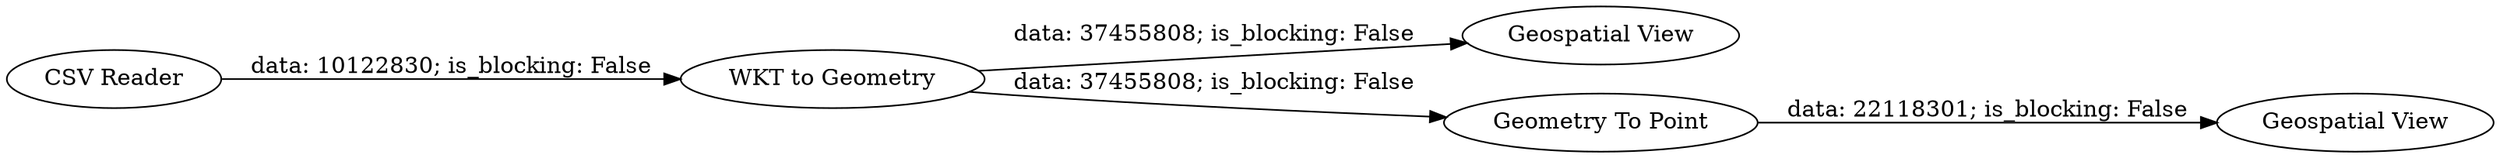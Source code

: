 digraph {
	"-4688916169502258356_7" [label="Geospatial View"]
	"-4688916169502258356_6" [label="Geospatial View"]
	"-4688916169502258356_4" [label="Geometry To Point"]
	"-4688916169502258356_3" [label="WKT to Geometry"]
	"-4688916169502258356_2" [label="CSV Reader"]
	"-4688916169502258356_3" -> "-4688916169502258356_4" [label="data: 37455808; is_blocking: False"]
	"-4688916169502258356_3" -> "-4688916169502258356_7" [label="data: 37455808; is_blocking: False"]
	"-4688916169502258356_2" -> "-4688916169502258356_3" [label="data: 10122830; is_blocking: False"]
	"-4688916169502258356_4" -> "-4688916169502258356_6" [label="data: 22118301; is_blocking: False"]
	rankdir=LR
}
